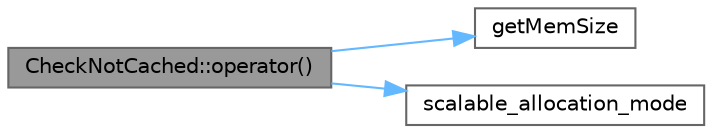 digraph "CheckNotCached::operator()"
{
 // LATEX_PDF_SIZE
  bgcolor="transparent";
  edge [fontname=Helvetica,fontsize=10,labelfontname=Helvetica,labelfontsize=10];
  node [fontname=Helvetica,fontsize=10,shape=box,height=0.2,width=0.4];
  rankdir="LR";
  Node1 [id="Node000001",label="CheckNotCached::operator()",height=0.2,width=0.4,color="gray40", fillcolor="grey60", style="filled", fontcolor="black",tooltip=" "];
  Node1 -> Node2 [id="edge3_Node000001_Node000002",color="steelblue1",style="solid",tooltip=" "];
  Node2 [id="Node000002",label="getMemSize",height=0.2,width=0.4,color="grey40", fillcolor="white", style="filled",URL="$test__malloc__whitebox_8cpp.html#a3f9a8b937d900b86b3de791c36d139ce",tooltip=" "];
  Node1 -> Node3 [id="edge4_Node000001_Node000003",color="steelblue1",style="solid",tooltip=" "];
  Node3 [id="Node000003",label="scalable_allocation_mode",height=0.2,width=0.4,color="grey40", fillcolor="white", style="filled",URL="$group__memory__allocation.html#ga7f5029970f72ebbffee896c46a23958e",tooltip=" "];
}
